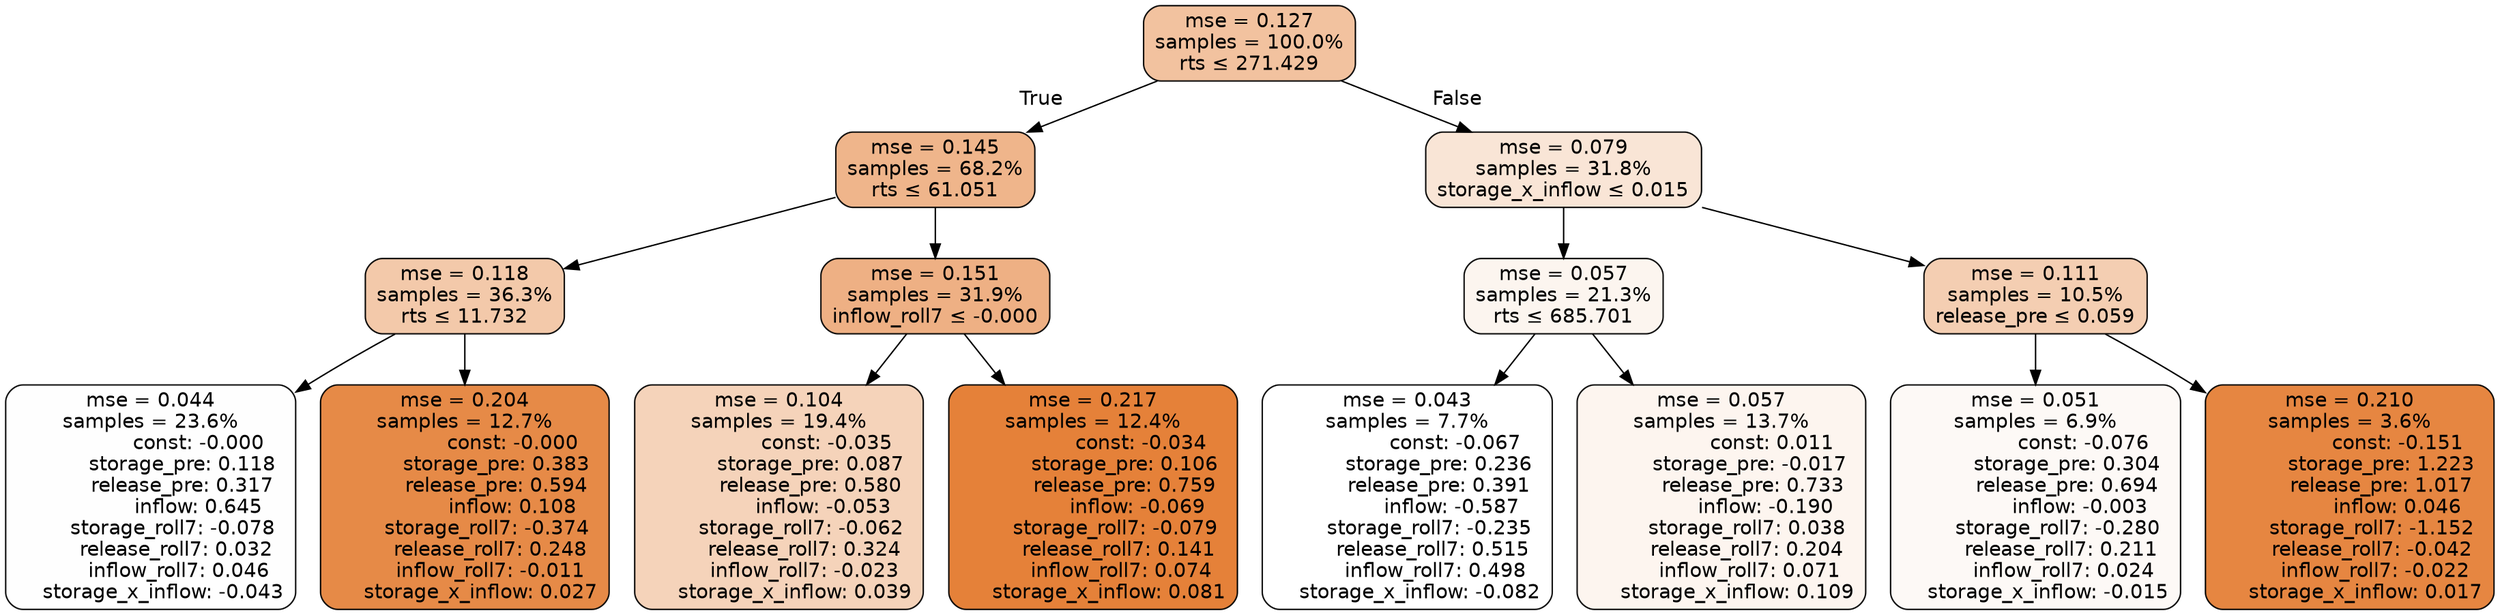 digraph tree {
bgcolor="transparent"
node [shape=rectangle, style="filled, rounded", color="black", fontname=helvetica] ;
edge [fontname=helvetica] ;
	"0" [label="mse = 0.127
samples = 100.0%
rts &le; 271.429", fillcolor="#f2c29f"]
	"1" [label="mse = 0.145
samples = 68.2%
rts &le; 61.051", fillcolor="#efb58b"]
	"2" [label="mse = 0.118
samples = 36.3%
rts &le; 11.732", fillcolor="#f3c9aa"]
	"3" [label="mse = 0.044
samples = 23.6%
               const: -0.000
          storage_pre: 0.118
          release_pre: 0.317
               inflow: 0.645
       storage_roll7: -0.078
        release_roll7: 0.032
         inflow_roll7: 0.046
    storage_x_inflow: -0.043", fillcolor="#fefefe"]
	"4" [label="mse = 0.204
samples = 12.7%
               const: -0.000
          storage_pre: 0.383
          release_pre: 0.594
               inflow: 0.108
       storage_roll7: -0.374
        release_roll7: 0.248
        inflow_roll7: -0.011
     storage_x_inflow: 0.027", fillcolor="#e68a47"]
	"5" [label="mse = 0.151
samples = 31.9%
inflow_roll7 &le; -0.000", fillcolor="#eeb084"]
	"6" [label="mse = 0.104
samples = 19.4%
               const: -0.035
          storage_pre: 0.087
          release_pre: 0.580
              inflow: -0.053
       storage_roll7: -0.062
        release_roll7: 0.324
        inflow_roll7: -0.023
     storage_x_inflow: 0.039", fillcolor="#f5d3ba"]
	"7" [label="mse = 0.217
samples = 12.4%
               const: -0.034
          storage_pre: 0.106
          release_pre: 0.759
              inflow: -0.069
       storage_roll7: -0.079
        release_roll7: 0.141
         inflow_roll7: 0.074
     storage_x_inflow: 0.081", fillcolor="#e58139"]
	"8" [label="mse = 0.079
samples = 31.8%
storage_x_inflow &le; 0.015", fillcolor="#f9e5d6"]
	"9" [label="mse = 0.057
samples = 21.3%
rts &le; 685.701", fillcolor="#fcf5ef"]
	"10" [label="mse = 0.043
samples = 7.7%
               const: -0.067
          storage_pre: 0.236
          release_pre: 0.391
              inflow: -0.587
       storage_roll7: -0.235
        release_roll7: 0.515
         inflow_roll7: 0.498
    storage_x_inflow: -0.082", fillcolor="#ffffff"]
	"11" [label="mse = 0.057
samples = 13.7%
                const: 0.011
         storage_pre: -0.017
          release_pre: 0.733
              inflow: -0.190
        storage_roll7: 0.038
        release_roll7: 0.204
         inflow_roll7: 0.071
     storage_x_inflow: 0.109", fillcolor="#fdf5ef"]
	"12" [label="mse = 0.111
samples = 10.5%
release_pre &le; 0.059", fillcolor="#f4ceb2"]
	"13" [label="mse = 0.051
samples = 6.9%
               const: -0.076
          storage_pre: 0.304
          release_pre: 0.694
              inflow: -0.003
       storage_roll7: -0.280
        release_roll7: 0.211
         inflow_roll7: 0.024
    storage_x_inflow: -0.015", fillcolor="#fdf9f6"]
	"14" [label="mse = 0.210
samples = 3.6%
               const: -0.151
          storage_pre: 1.223
          release_pre: 1.017
               inflow: 0.046
       storage_roll7: -1.152
       release_roll7: -0.042
        inflow_roll7: -0.022
     storage_x_inflow: 0.017", fillcolor="#e68641"]

	"0" -> "1" [labeldistance=2.5, labelangle=45, headlabel="True"]
	"1" -> "2"
	"2" -> "3"
	"2" -> "4"
	"1" -> "5"
	"5" -> "6"
	"5" -> "7"
	"0" -> "8" [labeldistance=2.5, labelangle=-45, headlabel="False"]
	"8" -> "9"
	"9" -> "10"
	"9" -> "11"
	"8" -> "12"
	"12" -> "13"
	"12" -> "14"
}